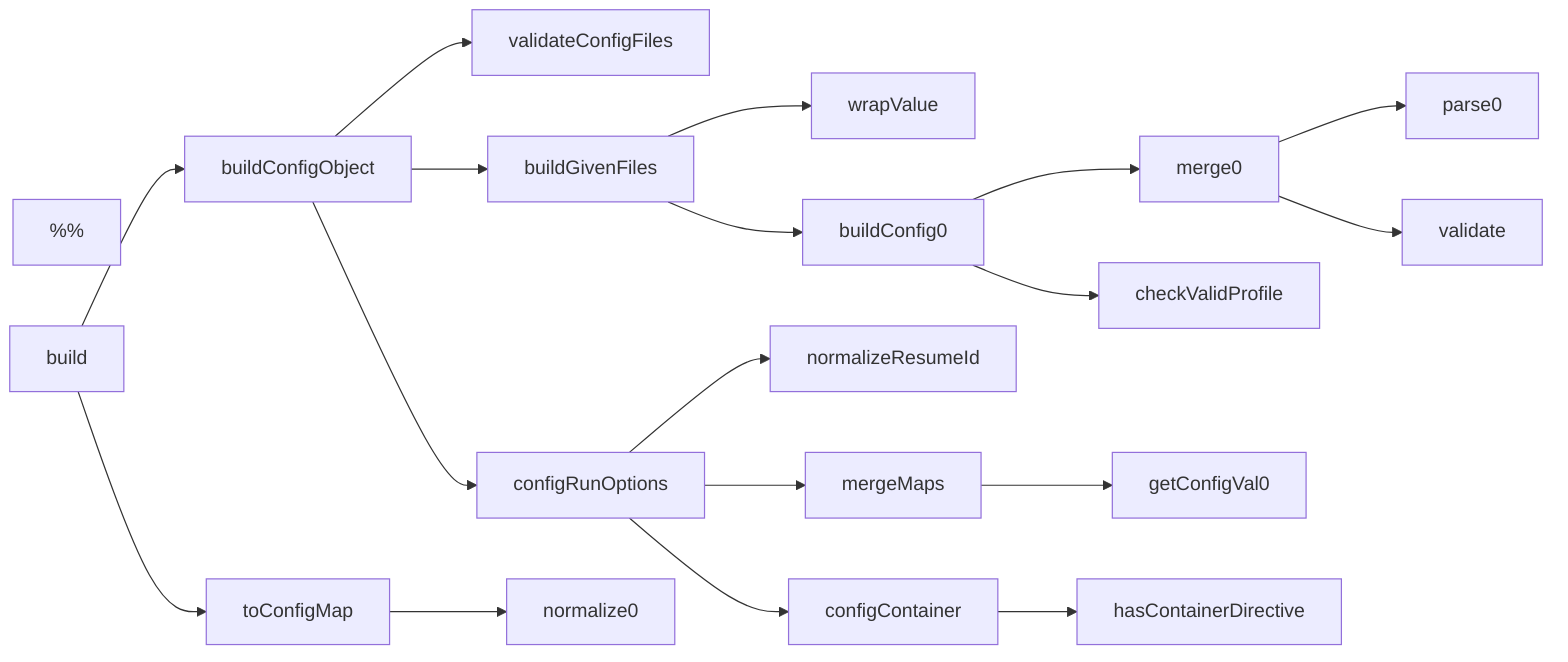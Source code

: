 flowchart LR
    %%
    %% nextflow.config.ConfigBuiler
    %%
    build --> buildConfigObject
    build --> toConfigMap

    buildConfigObject --> validateConfigFiles
    buildConfigObject --> buildGivenFiles
    buildConfigObject --> configRunOptions

    buildGivenFiles --> wrapValue
    buildGivenFiles --> buildConfig0
    buildConfig0 --> merge0
    buildConfig0 --> checkValidProfile
    merge0 --> parse0
    merge0 --> validate

    configRunOptions --> normalizeResumeId
    configRunOptions --> mergeMaps
    configRunOptions --> configContainer
    mergeMaps --> getConfigVal0
    configContainer --> hasContainerDirective

    toConfigMap --> normalize0